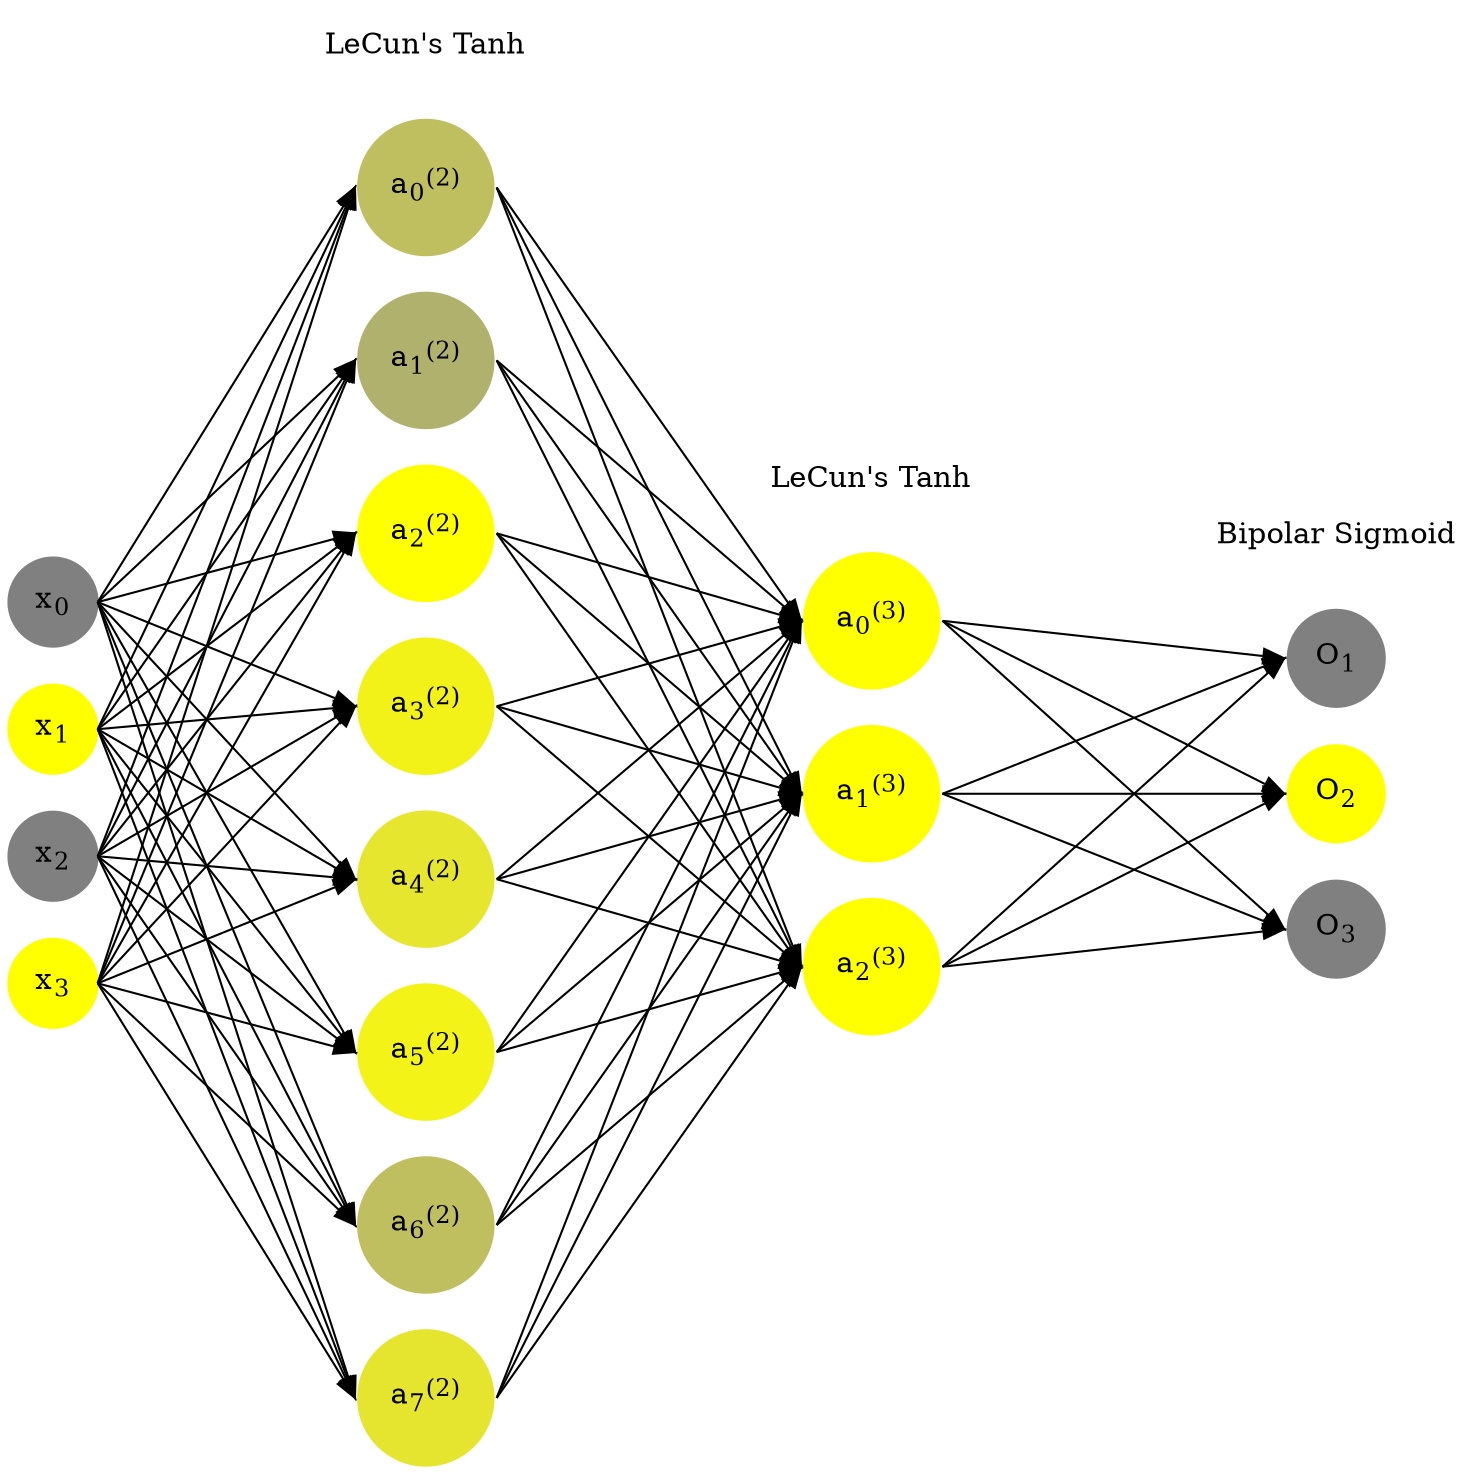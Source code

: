 digraph G {
	rankdir = LR;
	splines=false;
	edge[style=invis];
	ranksep= 1.4;
	{
	node [shape=circle, color="0.1667, 0.0, 0.5", style=filled, fillcolor="0.1667, 0.0, 0.5"];
	x0 [label=<x<sub>0</sub>>];
	}
	{
	node [shape=circle, color="0.1667, 1.0, 1.0", style=filled, fillcolor="0.1667, 1.0, 1.0"];
	x1 [label=<x<sub>1</sub>>];
	}
	{
	node [shape=circle, color="0.1667, 0.0, 0.5", style=filled, fillcolor="0.1667, 0.0, 0.5"];
	x2 [label=<x<sub>2</sub>>];
	}
	{
	node [shape=circle, color="0.1667, 1.0, 1.0", style=filled, fillcolor="0.1667, 1.0, 1.0"];
	x3 [label=<x<sub>3</sub>>];
	}
	{
	node [shape=circle, color="0.1667, 0.495131, 0.747565", style=filled, fillcolor="0.1667, 0.495131, 0.747565"];
	a02 [label=<a<sub>0</sub><sup>(2)</sup>>];
	}
	{
	node [shape=circle, color="0.1667, 0.382826, 0.691413", style=filled, fillcolor="0.1667, 0.382826, 0.691413"];
	a12 [label=<a<sub>1</sub><sup>(2)</sup>>];
	}
	{
	node [shape=circle, color="0.1667, 1.131659, 1.065830", style=filled, fillcolor="0.1667, 1.131659, 1.065830"];
	a22 [label=<a<sub>2</sub><sup>(2)</sup>>];
	}
	{
	node [shape=circle, color="0.1667, 0.895917, 0.947959", style=filled, fillcolor="0.1667, 0.895917, 0.947959"];
	a32 [label=<a<sub>3</sub><sup>(2)</sup>>];
	}
	{
	node [shape=circle, color="0.1667, 0.799361, 0.899681", style=filled, fillcolor="0.1667, 0.799361, 0.899681"];
	a42 [label=<a<sub>4</sub><sup>(2)</sup>>];
	}
	{
	node [shape=circle, color="0.1667, 0.902684, 0.951342", style=filled, fillcolor="0.1667, 0.902684, 0.951342"];
	a52 [label=<a<sub>5</sub><sup>(2)</sup>>];
	}
	{
	node [shape=circle, color="0.1667, 0.494221, 0.747110", style=filled, fillcolor="0.1667, 0.494221, 0.747110"];
	a62 [label=<a<sub>6</sub><sup>(2)</sup>>];
	}
	{
	node [shape=circle, color="0.1667, 0.791648, 0.895824", style=filled, fillcolor="0.1667, 0.791648, 0.895824"];
	a72 [label=<a<sub>7</sub><sup>(2)</sup>>];
	}
	{
	node [shape=circle, color="0.1667, 1.694169, 1.347084", style=filled, fillcolor="0.1667, 1.694169, 1.347084"];
	a03 [label=<a<sub>0</sub><sup>(3)</sup>>];
	}
	{
	node [shape=circle, color="0.1667, 1.402161, 1.201081", style=filled, fillcolor="0.1667, 1.402161, 1.201081"];
	a13 [label=<a<sub>1</sub><sup>(3)</sup>>];
	}
	{
	node [shape=circle, color="0.1667, 1.694801, 1.347400", style=filled, fillcolor="0.1667, 1.694801, 1.347400"];
	a23 [label=<a<sub>2</sub><sup>(3)</sup>>];
	}
	{
	node [shape=circle, color="0.1667, 0.0, 0.5", style=filled, fillcolor="0.1667, 0.0, 0.5"];
	O1 [label=<O<sub>1</sub>>];
	}
	{
	node [shape=circle, color="0.1667, 1.0, 1.0", style=filled, fillcolor="0.1667, 1.0, 1.0"];
	O2 [label=<O<sub>2</sub>>];
	}
	{
	node [shape=circle, color="0.1667, 0.0, 0.5", style=filled, fillcolor="0.1667, 0.0, 0.5"];
	O3 [label=<O<sub>3</sub>>];
	}
	{
	rank=same;
	x0->x1->x2->x3;
	}
	{
	rank=same;
	a02->a12->a22->a32->a42->a52->a62->a72;
	}
	{
	rank=same;
	a03->a13->a23;
	}
	{
	rank=same;
	O1->O2->O3;
	}
	l1 [shape=plaintext,label="LeCun's Tanh"];
	l1->a02;
	{rank=same; l1;a02};
	l2 [shape=plaintext,label="LeCun's Tanh"];
	l2->a03;
	{rank=same; l2;a03};
	l3 [shape=plaintext,label="Bipolar Sigmoid"];
	l3->O1;
	{rank=same; l3;O1};
edge[style=solid, tailport=e, headport=w];
	{x0;x1;x2;x3} -> {a02;a12;a22;a32;a42;a52;a62;a72};
	{a02;a12;a22;a32;a42;a52;a62;a72} -> {a03;a13;a23};
	{a03;a13;a23} -> {O1,O2,O3};
}